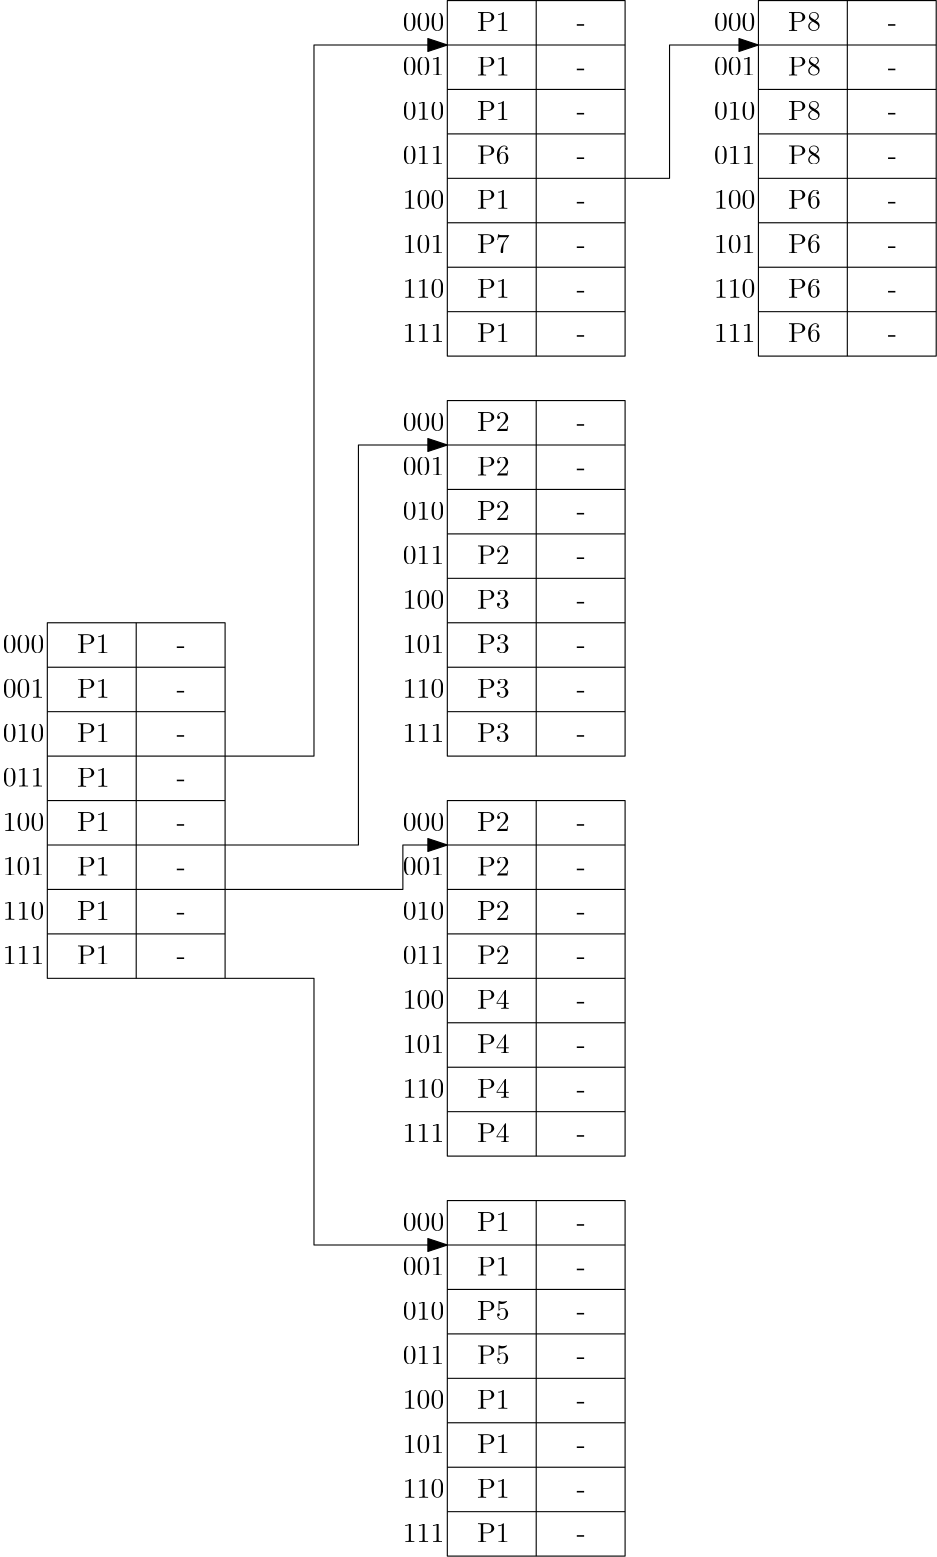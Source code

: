 <?xml version="1.0"?>
<!DOCTYPE ipe SYSTEM "ipe.dtd">
<ipe version="70218" creator="Ipe 7.2.28">
<info created="D:20241101155341" modified="D:20241101160454"/>
<ipestyle name="basic">
<symbol name="arrow/arc(spx)">
<path stroke="sym-stroke" fill="sym-stroke" pen="sym-pen">
0 0 m
-1 0.333 l
-1 -0.333 l
h
</path>
</symbol>
<symbol name="arrow/farc(spx)">
<path stroke="sym-stroke" fill="white" pen="sym-pen">
0 0 m
-1 0.333 l
-1 -0.333 l
h
</path>
</symbol>
<symbol name="arrow/ptarc(spx)">
<path stroke="sym-stroke" fill="sym-stroke" pen="sym-pen">
0 0 m
-1 0.333 l
-0.8 0 l
-1 -0.333 l
h
</path>
</symbol>
<symbol name="arrow/fptarc(spx)">
<path stroke="sym-stroke" fill="white" pen="sym-pen">
0 0 m
-1 0.333 l
-0.8 0 l
-1 -0.333 l
h
</path>
</symbol>
<symbol name="mark/circle(sx)" transformations="translations">
<path fill="sym-stroke">
0.6 0 0 0.6 0 0 e
0.4 0 0 0.4 0 0 e
</path>
</symbol>
<symbol name="mark/disk(sx)" transformations="translations">
<path fill="sym-stroke">
0.6 0 0 0.6 0 0 e
</path>
</symbol>
<symbol name="mark/fdisk(sfx)" transformations="translations">
<group>
<path fill="sym-fill">
0.5 0 0 0.5 0 0 e
</path>
<path fill="sym-stroke" fillrule="eofill">
0.6 0 0 0.6 0 0 e
0.4 0 0 0.4 0 0 e
</path>
</group>
</symbol>
<symbol name="mark/box(sx)" transformations="translations">
<path fill="sym-stroke" fillrule="eofill">
-0.6 -0.6 m
0.6 -0.6 l
0.6 0.6 l
-0.6 0.6 l
h
-0.4 -0.4 m
0.4 -0.4 l
0.4 0.4 l
-0.4 0.4 l
h
</path>
</symbol>
<symbol name="mark/square(sx)" transformations="translations">
<path fill="sym-stroke">
-0.6 -0.6 m
0.6 -0.6 l
0.6 0.6 l
-0.6 0.6 l
h
</path>
</symbol>
<symbol name="mark/fsquare(sfx)" transformations="translations">
<group>
<path fill="sym-fill">
-0.5 -0.5 m
0.5 -0.5 l
0.5 0.5 l
-0.5 0.5 l
h
</path>
<path fill="sym-stroke" fillrule="eofill">
-0.6 -0.6 m
0.6 -0.6 l
0.6 0.6 l
-0.6 0.6 l
h
-0.4 -0.4 m
0.4 -0.4 l
0.4 0.4 l
-0.4 0.4 l
h
</path>
</group>
</symbol>
<symbol name="mark/cross(sx)" transformations="translations">
<group>
<path fill="sym-stroke">
-0.43 -0.57 m
0.57 0.43 l
0.43 0.57 l
-0.57 -0.43 l
h
</path>
<path fill="sym-stroke">
-0.43 0.57 m
0.57 -0.43 l
0.43 -0.57 l
-0.57 0.43 l
h
</path>
</group>
</symbol>
<symbol name="arrow/fnormal(spx)">
<path stroke="sym-stroke" fill="white" pen="sym-pen">
0 0 m
-1 0.333 l
-1 -0.333 l
h
</path>
</symbol>
<symbol name="arrow/pointed(spx)">
<path stroke="sym-stroke" fill="sym-stroke" pen="sym-pen">
0 0 m
-1 0.333 l
-0.8 0 l
-1 -0.333 l
h
</path>
</symbol>
<symbol name="arrow/fpointed(spx)">
<path stroke="sym-stroke" fill="white" pen="sym-pen">
0 0 m
-1 0.333 l
-0.8 0 l
-1 -0.333 l
h
</path>
</symbol>
<symbol name="arrow/linear(spx)">
<path stroke="sym-stroke" pen="sym-pen">
-1 0.333 m
0 0 l
-1 -0.333 l
</path>
</symbol>
<symbol name="arrow/fdouble(spx)">
<path stroke="sym-stroke" fill="white" pen="sym-pen">
0 0 m
-1 0.333 l
-1 -0.333 l
h
-1 0 m
-2 0.333 l
-2 -0.333 l
h
</path>
</symbol>
<symbol name="arrow/double(spx)">
<path stroke="sym-stroke" fill="sym-stroke" pen="sym-pen">
0 0 m
-1 0.333 l
-1 -0.333 l
h
-1 0 m
-2 0.333 l
-2 -0.333 l
h
</path>
</symbol>
<symbol name="arrow/mid-normal(spx)">
<path stroke="sym-stroke" fill="sym-stroke" pen="sym-pen">
0.5 0 m
-0.5 0.333 l
-0.5 -0.333 l
h
</path>
</symbol>
<symbol name="arrow/mid-fnormal(spx)">
<path stroke="sym-stroke" fill="white" pen="sym-pen">
0.5 0 m
-0.5 0.333 l
-0.5 -0.333 l
h
</path>
</symbol>
<symbol name="arrow/mid-pointed(spx)">
<path stroke="sym-stroke" fill="sym-stroke" pen="sym-pen">
0.5 0 m
-0.5 0.333 l
-0.3 0 l
-0.5 -0.333 l
h
</path>
</symbol>
<symbol name="arrow/mid-fpointed(spx)">
<path stroke="sym-stroke" fill="white" pen="sym-pen">
0.5 0 m
-0.5 0.333 l
-0.3 0 l
-0.5 -0.333 l
h
</path>
</symbol>
<symbol name="arrow/mid-double(spx)">
<path stroke="sym-stroke" fill="sym-stroke" pen="sym-pen">
1 0 m
0 0.333 l
0 -0.333 l
h
0 0 m
-1 0.333 l
-1 -0.333 l
h
</path>
</symbol>
<symbol name="arrow/mid-fdouble(spx)">
<path stroke="sym-stroke" fill="white" pen="sym-pen">
1 0 m
0 0.333 l
0 -0.333 l
h
0 0 m
-1 0.333 l
-1 -0.333 l
h
</path>
</symbol>
<anglesize name="22.5 deg" value="22.5"/>
<anglesize name="30 deg" value="30"/>
<anglesize name="45 deg" value="45"/>
<anglesize name="60 deg" value="60"/>
<anglesize name="90 deg" value="90"/>
<arrowsize name="large" value="10"/>
<arrowsize name="small" value="5"/>
<arrowsize name="tiny" value="3"/>
<color name="blue" value="0 0 1"/>
<color name="brown" value="0.647 0.165 0.165"/>
<color name="darkblue" value="0 0 0.545"/>
<color name="darkcyan" value="0 0.545 0.545"/>
<color name="darkgray" value="0.663"/>
<color name="darkgreen" value="0 0.392 0"/>
<color name="darkmagenta" value="0.545 0 0.545"/>
<color name="darkorange" value="1 0.549 0"/>
<color name="darkred" value="0.545 0 0"/>
<color name="gold" value="1 0.843 0"/>
<color name="gray" value="0.745"/>
<color name="green" value="0 1 0"/>
<color name="lightblue" value="0.678 0.847 0.902"/>
<color name="lightcyan" value="0.878 1 1"/>
<color name="lightgray" value="0.827"/>
<color name="lightgreen" value="0.565 0.933 0.565"/>
<color name="lightyellow" value="1 1 0.878"/>
<color name="navy" value="0 0 0.502"/>
<color name="orange" value="1 0.647 0"/>
<color name="pink" value="1 0.753 0.796"/>
<color name="purple" value="0.627 0.125 0.941"/>
<color name="red" value="1 0 0"/>
<color name="seagreen" value="0.18 0.545 0.341"/>
<color name="turquoise" value="0.251 0.878 0.816"/>
<color name="violet" value="0.933 0.51 0.933"/>
<color name="yellow" value="1 1 0"/>
<dashstyle name="dash dot dotted" value="[4 2 1 2 1 2] 0"/>
<dashstyle name="dash dotted" value="[4 2 1 2] 0"/>
<dashstyle name="dashed" value="[4] 0"/>
<dashstyle name="dotted" value="[1 3] 0"/>
<gridsize name="10 pts (~3.5 mm)" value="10"/>
<gridsize name="14 pts (~5 mm)" value="14"/>
<gridsize name="16 pts (~6 mm)" value="16"/>
<gridsize name="20 pts (~7 mm)" value="20"/>
<gridsize name="28 pts (~10 mm)" value="28"/>
<gridsize name="32 pts (~12 mm)" value="32"/>
<gridsize name="4 pts" value="4"/>
<gridsize name="56 pts (~20 mm)" value="56"/>
<gridsize name="8 pts (~3 mm)" value="8"/>
<opacity name="10%" value="0.1"/>
<opacity name="30%" value="0.3"/>
<opacity name="50%" value="0.5"/>
<opacity name="75%" value="0.75"/>
<pen name="fat" value="1.2"/>
<pen name="heavier" value="0.8"/>
<pen name="ultrafat" value="2"/>
<symbolsize name="large" value="5"/>
<symbolsize name="small" value="2"/>
<symbolsize name="tiny" value="1.1"/>
<textsize name="Huge" value="\Huge"/>
<textsize name="LARGE" value="\LARGE"/>
<textsize name="Large" value="\Large"/>
<textsize name="footnote" value="\footnotesize"/>
<textsize name="huge" value="\huge"/>
<textsize name="large" value="\large"/>
<textsize name="script" value="\scriptsize"/>
<textsize name="small" value="\small"/>
<textsize name="tiny" value="\tiny"/>
<textstyle name="center" begin="\begin{center}" end="\end{center}"/>
<textstyle name="item" begin="\begin{itemize}\item{}" end="\end{itemize}"/>
<textstyle name="itemize" begin="\begin{itemize}" end="\end{itemize}"/>
<tiling name="falling" angle="-60" step="4" width="1"/>
<tiling name="rising" angle="30" step="4" width="1"/>
</ipestyle>
<page>
<layer name="alpha"/>
<view layers="alpha" active="alpha"/>
<path layer="alpha" matrix="1 0 0 1 0 -96" stroke="black">
128 704 m
128 576 l
192 576 l
192 704 l
h
</path>
<text matrix="1 0 0 1 15.9659 -90.9465" transformations="translations" pos="96 688" stroke="black" type="label" width="14.944" height="6.42" depth="0" valign="baseline">000</text>
<text matrix="1 0 0 1 -0.0341451 -90.9465" transformations="translations" pos="112 672" stroke="black" type="label" width="14.944" height="6.42" depth="0" valign="baseline">001</text>
<text matrix="1 0 0 1 -0.0341451 -90.9465" transformations="translations" pos="112 656" stroke="black" type="label" width="14.944" height="6.42" depth="0" valign="baseline">010</text>
<text matrix="1 0 0 1 -0.0341451 -90.9465" transformations="translations" pos="112 640" stroke="black" type="label" width="14.944" height="6.42" depth="0" valign="baseline">011</text>
<text matrix="1 0 0 1 -0.0341451 -90.9465" transformations="translations" pos="112 624" stroke="black" type="label" width="14.944" height="6.42" depth="0" valign="baseline">100</text>
<text matrix="1 0 0 1 -0.0341451 -90.9465" transformations="translations" pos="112 608" stroke="black" type="label" width="14.944" height="6.42" depth="0" valign="baseline">101</text>
<text matrix="1 0 0 1 -0.0341451 -90.9465" transformations="translations" pos="112 592" stroke="black" type="label" width="14.944" height="6.42" depth="0" valign="baseline">110</text>
<text matrix="1 0 0 1 -0.0341451 -90.9465" transformations="translations" pos="112 576" stroke="black" type="label" width="14.944" height="6.42" depth="0" valign="baseline">111</text>
<path matrix="1 0 0 1 0 -96" stroke="black">
160 704 m
160 576 l
</path>
<path matrix="1 0 0 1 0 -96" stroke="black">
128 688 m
192 688 l
</path>
<path matrix="1 0 0 1 0 -96" stroke="black">
128 672 m
192 672 l
</path>
<path matrix="1 0 0 1 0 -96" stroke="black">
128 656 m
192 656 l
</path>
<path matrix="1 0 0 1 0 -96" stroke="black">
128 640 m
192 640 l
</path>
<path matrix="1 0 0 1 0 -96" stroke="black">
128 624 m
192 624 l
</path>
<path matrix="1 0 0 1 0 -96" stroke="black">
128 608 m
192 608 l
</path>
<path matrix="1 0 0 1 0 -96" stroke="black">
128 592 m
192 592 l
</path>
<text matrix="1 0 0 1 -5.31291 -90.9909" transformations="translations" pos="144 688" stroke="black" type="label" width="11.761" height="6.808" depth="0" valign="baseline">P1</text>
<text matrix="1 0 0 1 -5.31291 -106.991" transformations="translations" pos="144 688" stroke="black" type="label" width="11.761" height="6.808" depth="0" valign="baseline">P1</text>
<text matrix="1 0 0 1 -5.31291 -122.991" transformations="translations" pos="144 688" stroke="black" type="label" width="11.761" height="6.808" depth="0" valign="baseline">P1</text>
<text matrix="1 0 0 1 -5.31291 -138.991" transformations="translations" pos="144 688" stroke="black" type="label" width="11.761" height="6.808" depth="0" valign="baseline">P1</text>
<text matrix="1 0 0 1 -5.31291 -154.991" transformations="translations" pos="144 688" stroke="black" type="label" width="11.761" height="6.808" depth="0" valign="baseline">P1</text>
<text matrix="1 0 0 1 -5.31291 -170.991" transformations="translations" pos="144 688" stroke="black" type="label" width="11.761" height="6.808" depth="0" valign="baseline">P1</text>
<text matrix="1 0 0 1 -5.31291 -186.991" transformations="translations" pos="144 688" stroke="black" type="label" width="11.761" height="6.808" depth="0" valign="baseline">P1</text>
<text matrix="1 0 0 1 -5.31291 -202.991" transformations="translations" pos="144 688" stroke="black" type="label" width="11.761" height="6.808" depth="0" valign="baseline">P1</text>
<text matrix="1 0 0 1 -1.45364 -90.8578" transformations="translations" pos="176 688" stroke="black" type="label" width="3.321" height="4.289" depth="0" valign="baseline">-</text>
<text matrix="1 0 0 1 -1.45364 -90.8578" transformations="translations" pos="176 672" stroke="black" type="label" width="3.321" height="4.289" depth="0" valign="baseline">-</text>
<text matrix="1 0 0 1 -1.45364 -106.858" transformations="translations" pos="176 672" stroke="black" type="label" width="3.321" height="4.289" depth="0" valign="baseline">-</text>
<text matrix="1 0 0 1 -1.45364 -122.858" transformations="translations" pos="176 672" stroke="black" type="label" width="3.321" height="4.289" depth="0" valign="baseline">-</text>
<text matrix="1 0 0 1 -1.45364 -138.858" transformations="translations" pos="176 672" stroke="black" type="label" width="3.321" height="4.289" depth="0" valign="baseline">-</text>
<text matrix="1 0 0 1 -1.45364 -154.858" transformations="translations" pos="176 672" stroke="black" type="label" width="3.321" height="4.289" depth="0" valign="baseline">-</text>
<text matrix="1 0 0 1 -1.45364 -170.858" transformations="translations" pos="176 672" stroke="black" type="label" width="3.321" height="4.289" depth="0" valign="baseline">-</text>
<text matrix="1 0 0 1 -1.45364 -186.858" transformations="translations" pos="176 672" stroke="black" type="label" width="3.321" height="4.289" depth="0" valign="baseline">-</text>
<path matrix="1 0 0 1 144 128" stroke="black">
128 704 m
128 576 l
192 576 l
192 704 l
h
</path>
<text matrix="1 0 0 1 159.966 133.053" transformations="translations" pos="96 688" stroke="black" type="label" width="14.944" height="6.42" depth="0" valign="baseline">000</text>
<text matrix="1 0 0 1 143.966 133.053" transformations="translations" pos="112 672" stroke="black" type="label" width="14.944" height="6.42" depth="0" valign="baseline">001</text>
<text matrix="1 0 0 1 143.966 133.053" transformations="translations" pos="112 656" stroke="black" type="label" width="14.944" height="6.42" depth="0" valign="baseline">010</text>
<text matrix="1 0 0 1 143.966 133.053" transformations="translations" pos="112 640" stroke="black" type="label" width="14.944" height="6.42" depth="0" valign="baseline">011</text>
<text matrix="1 0 0 1 143.966 133.053" transformations="translations" pos="112 624" stroke="black" type="label" width="14.944" height="6.42" depth="0" valign="baseline">100</text>
<text matrix="1 0 0 1 143.966 133.053" transformations="translations" pos="112 608" stroke="black" type="label" width="14.944" height="6.42" depth="0" valign="baseline">101</text>
<text matrix="1 0 0 1 143.966 133.053" transformations="translations" pos="112 592" stroke="black" type="label" width="14.944" height="6.42" depth="0" valign="baseline">110</text>
<text matrix="1 0 0 1 143.966 133.053" transformations="translations" pos="112 576" stroke="black" type="label" width="14.944" height="6.42" depth="0" valign="baseline">111</text>
<path matrix="1 0 0 1 144 128" stroke="black">
160 704 m
160 576 l
</path>
<path matrix="1 0 0 1 144 128" stroke="black">
128 688 m
192 688 l
</path>
<path matrix="1 0 0 1 144 128" stroke="black">
128 672 m
192 672 l
</path>
<path matrix="1 0 0 1 144 128" stroke="black">
128 656 m
192 656 l
</path>
<path matrix="1 0 0 1 144 128" stroke="black">
128 640 m
192 640 l
</path>
<path matrix="1 0 0 1 144 128" stroke="black">
128 624 m
192 624 l
</path>
<path matrix="1 0 0 1 144 128" stroke="black">
128 608 m
192 608 l
</path>
<path matrix="1 0 0 1 144 128" stroke="black">
128 592 m
192 592 l
</path>
<text matrix="1 0 0 1 138.687 133.009" transformations="translations" pos="144 688" stroke="black" type="label" width="11.761" height="6.808" depth="0" valign="baseline">P1</text>
<text matrix="1 0 0 1 138.687 117.009" transformations="translations" pos="144 688" stroke="black" type="label" width="11.761" height="6.808" depth="0" valign="baseline">P1</text>
<text matrix="1 0 0 1 138.687 101.009" transformations="translations" pos="144 688" stroke="black" type="label" width="11.761" height="6.808" depth="0" valign="baseline">P1</text>
<text matrix="1 0 0 1 138.687 85.0091" transformations="translations" pos="144 688" stroke="black" type="label" width="11.761" height="6.808" depth="0" valign="baseline">P6</text>
<text matrix="1 0 0 1 138.687 69.0091" transformations="translations" pos="144 688" stroke="black" type="label" width="11.761" height="6.808" depth="0" valign="baseline">P1</text>
<text matrix="1 0 0 1 138.687 53.0091" transformations="translations" pos="144 688" stroke="black" type="label" width="11.761" height="6.808" depth="0" valign="baseline">P7</text>
<text matrix="1 0 0 1 138.687 37.0091" transformations="translations" pos="144 688" stroke="black" type="label" width="11.761" height="6.808" depth="0" valign="baseline">P1</text>
<text matrix="1 0 0 1 138.687 21.009" transformations="translations" pos="144 688" stroke="black" type="label" width="11.761" height="6.808" depth="0" valign="baseline">P1</text>
<text matrix="1 0 0 1 142.546 133.142" transformations="translations" pos="176 688" stroke="black" type="label" width="3.321" height="4.289" depth="0" valign="baseline">-</text>
<text matrix="1 0 0 1 142.546 133.142" transformations="translations" pos="176 672" stroke="black" type="label" width="3.321" height="4.289" depth="0" valign="baseline">-</text>
<text matrix="1 0 0 1 142.546 117.142" transformations="translations" pos="176 672" stroke="black" type="label" width="3.321" height="4.289" depth="0" valign="baseline">-</text>
<text matrix="1 0 0 1 142.546 101.142" transformations="translations" pos="176 672" stroke="black" type="label" width="3.321" height="4.289" depth="0" valign="baseline">-</text>
<text matrix="1 0 0 1 142.546 85.1422" transformations="translations" pos="176 672" stroke="black" type="label" width="3.321" height="4.289" depth="0" valign="baseline">-</text>
<text matrix="1 0 0 1 142.546 69.1422" transformations="translations" pos="176 672" stroke="black" type="label" width="3.321" height="4.289" depth="0" valign="baseline">-</text>
<text matrix="1 0 0 1 142.546 53.1422" transformations="translations" pos="176 672" stroke="black" type="label" width="3.321" height="4.289" depth="0" valign="baseline">-</text>
<text matrix="1 0 0 1 142.546 37.1422" transformations="translations" pos="176 672" stroke="black" type="label" width="3.321" height="4.289" depth="0" valign="baseline">-</text>
<path matrix="1 0 0 1 144 -16" stroke="black">
128 704 m
128 576 l
192 576 l
192 704 l
h
</path>
<text matrix="1 0 0 1 159.966 -10.9465" transformations="translations" pos="96 688" stroke="black" type="label" width="14.944" height="6.42" depth="0" valign="baseline">000</text>
<text matrix="1 0 0 1 143.966 -10.9465" transformations="translations" pos="112 672" stroke="black" type="label" width="14.944" height="6.42" depth="0" valign="baseline">001</text>
<text matrix="1 0 0 1 143.966 -10.9465" transformations="translations" pos="112 656" stroke="black" type="label" width="14.944" height="6.42" depth="0" valign="baseline">010</text>
<text matrix="1 0 0 1 143.966 -10.9465" transformations="translations" pos="112 640" stroke="black" type="label" width="14.944" height="6.42" depth="0" valign="baseline">011</text>
<text matrix="1 0 0 1 143.966 -10.9465" transformations="translations" pos="112 624" stroke="black" type="label" width="14.944" height="6.42" depth="0" valign="baseline">100</text>
<text matrix="1 0 0 1 143.966 -10.9465" transformations="translations" pos="112 608" stroke="black" type="label" width="14.944" height="6.42" depth="0" valign="baseline">101</text>
<text matrix="1 0 0 1 143.966 -10.9465" transformations="translations" pos="112 592" stroke="black" type="label" width="14.944" height="6.42" depth="0" valign="baseline">110</text>
<text matrix="1 0 0 1 143.966 -10.9465" transformations="translations" pos="112 576" stroke="black" type="label" width="14.944" height="6.42" depth="0" valign="baseline">111</text>
<path matrix="1 0 0 1 144 -16" stroke="black">
160 704 m
160 576 l
</path>
<path matrix="1 0 0 1 144 -16" stroke="black">
128 688 m
192 688 l
</path>
<path matrix="1 0 0 1 144 -16" stroke="black">
128 672 m
192 672 l
</path>
<path matrix="1 0 0 1 144 -16" stroke="black">
128 656 m
192 656 l
</path>
<path matrix="1 0 0 1 144 -16" stroke="black">
128 640 m
192 640 l
</path>
<path matrix="1 0 0 1 144 -16" stroke="black">
128 624 m
192 624 l
</path>
<path matrix="1 0 0 1 144 -16" stroke="black">
128 608 m
192 608 l
</path>
<path matrix="1 0 0 1 144 -16" stroke="black">
128 592 m
192 592 l
</path>
<text matrix="1 0 0 1 138.687 -10.9909" transformations="translations" pos="144 688" stroke="black" type="label" width="11.761" height="6.808" depth="0" valign="baseline">P2</text>
<text matrix="1 0 0 1 138.687 -26.9909" transformations="translations" pos="144 688" stroke="black" type="label" width="11.761" height="6.808" depth="0" valign="baseline">P2</text>
<text matrix="1 0 0 1 138.687 -42.9909" transformations="translations" pos="144 688" stroke="black" type="label" width="11.761" height="6.808" depth="0" valign="baseline">P2</text>
<text matrix="1 0 0 1 138.687 -58.9909" transformations="translations" pos="144 688" stroke="black" type="label" width="11.761" height="6.808" depth="0" valign="baseline">P2</text>
<text matrix="1 0 0 1 138.687 -74.9909" transformations="translations" pos="144 688" stroke="black" type="label" width="11.761" height="6.808" depth="0" valign="baseline">P3</text>
<text matrix="1 0 0 1 138.687 -90.9909" transformations="translations" pos="144 688" stroke="black" type="label" width="11.761" height="6.808" depth="0" valign="baseline">P3</text>
<text matrix="1 0 0 1 138.687 -106.991" transformations="translations" pos="144 688" stroke="black" type="label" width="11.761" height="6.808" depth="0" valign="baseline">P3</text>
<text matrix="1 0 0 1 138.687 -122.991" transformations="translations" pos="144 688" stroke="black" type="label" width="11.761" height="6.808" depth="0" valign="baseline">P3</text>
<text matrix="1 0 0 1 142.546 -10.8578" transformations="translations" pos="176 688" stroke="black" type="label" width="3.321" height="4.289" depth="0" valign="baseline">-</text>
<text matrix="1 0 0 1 142.546 -10.8578" transformations="translations" pos="176 672" stroke="black" type="label" width="3.321" height="4.289" depth="0" valign="baseline">-</text>
<text matrix="1 0 0 1 142.546 -26.8578" transformations="translations" pos="176 672" stroke="black" type="label" width="3.321" height="4.289" depth="0" valign="baseline">-</text>
<text matrix="1 0 0 1 142.546 -42.8578" transformations="translations" pos="176 672" stroke="black" type="label" width="3.321" height="4.289" depth="0" valign="baseline">-</text>
<text matrix="1 0 0 1 142.546 -58.8578" transformations="translations" pos="176 672" stroke="black" type="label" width="3.321" height="4.289" depth="0" valign="baseline">-</text>
<text matrix="1 0 0 1 142.546 -74.8578" transformations="translations" pos="176 672" stroke="black" type="label" width="3.321" height="4.289" depth="0" valign="baseline">-</text>
<text matrix="1 0 0 1 142.546 -90.8578" transformations="translations" pos="176 672" stroke="black" type="label" width="3.321" height="4.289" depth="0" valign="baseline">-</text>
<text matrix="1 0 0 1 142.546 -106.858" transformations="translations" pos="176 672" stroke="black" type="label" width="3.321" height="4.289" depth="0" valign="baseline">-</text>
<path matrix="1 0 0 1 144 -160" stroke="black">
128 704 m
128 576 l
192 576 l
192 704 l
h
</path>
<text matrix="1 0 0 1 159.966 -154.947" transformations="translations" pos="96 688" stroke="black" type="label" width="14.944" height="6.42" depth="0" valign="baseline">000</text>
<text matrix="1 0 0 1 143.966 -154.947" transformations="translations" pos="112 672" stroke="black" type="label" width="14.944" height="6.42" depth="0" valign="baseline">001</text>
<text matrix="1 0 0 1 143.966 -154.947" transformations="translations" pos="112 656" stroke="black" type="label" width="14.944" height="6.42" depth="0" valign="baseline">010</text>
<text matrix="1 0 0 1 143.966 -154.947" transformations="translations" pos="112 640" stroke="black" type="label" width="14.944" height="6.42" depth="0" valign="baseline">011</text>
<text matrix="1 0 0 1 143.966 -154.947" transformations="translations" pos="112 624" stroke="black" type="label" width="14.944" height="6.42" depth="0" valign="baseline">100</text>
<text matrix="1 0 0 1 143.966 -154.947" transformations="translations" pos="112 608" stroke="black" type="label" width="14.944" height="6.42" depth="0" valign="baseline">101</text>
<text matrix="1 0 0 1 143.966 -154.947" transformations="translations" pos="112 592" stroke="black" type="label" width="14.944" height="6.42" depth="0" valign="baseline">110</text>
<text matrix="1 0 0 1 143.966 -154.947" transformations="translations" pos="112 576" stroke="black" type="label" width="14.944" height="6.42" depth="0" valign="baseline">111</text>
<path matrix="1 0 0 1 144 -160" stroke="black">
160 704 m
160 576 l
</path>
<path matrix="1 0 0 1 144 -160" stroke="black">
128 688 m
192 688 l
</path>
<path matrix="1 0 0 1 144 -160" stroke="black">
128 672 m
192 672 l
</path>
<path matrix="1 0 0 1 144 -160" stroke="black">
128 656 m
192 656 l
</path>
<path matrix="1 0 0 1 144 -160" stroke="black">
128 640 m
192 640 l
</path>
<path matrix="1 0 0 1 144 -160" stroke="black">
128 624 m
192 624 l
</path>
<path matrix="1 0 0 1 144 -160" stroke="black">
128 608 m
192 608 l
</path>
<path matrix="1 0 0 1 144 -160" stroke="black">
128 592 m
192 592 l
</path>
<text matrix="1 0 0 1 138.687 -154.991" transformations="translations" pos="144 688" stroke="black" type="label" width="11.761" height="6.808" depth="0" valign="baseline">P2</text>
<text matrix="1 0 0 1 138.687 -170.991" transformations="translations" pos="144 688" stroke="black" type="label" width="11.761" height="6.808" depth="0" valign="baseline">P2</text>
<text matrix="1 0 0 1 138.687 -186.991" transformations="translations" pos="144 688" stroke="black" type="label" width="11.761" height="6.808" depth="0" valign="baseline">P2</text>
<text matrix="1 0 0 1 138.687 -202.991" transformations="translations" pos="144 688" stroke="black" type="label" width="11.761" height="6.808" depth="0" valign="baseline">P2</text>
<text matrix="1 0 0 1 138.687 -218.991" transformations="translations" pos="144 688" stroke="black" type="label" width="11.761" height="6.808" depth="0" valign="baseline">P4</text>
<text matrix="1 0 0 1 138.687 -234.991" transformations="translations" pos="144 688" stroke="black" type="label" width="11.761" height="6.808" depth="0" valign="baseline">P4</text>
<text matrix="1 0 0 1 138.687 -250.991" transformations="translations" pos="144 688" stroke="black" type="label" width="11.761" height="6.808" depth="0" valign="baseline">P4</text>
<text matrix="1 0 0 1 138.687 -266.991" transformations="translations" pos="144 688" stroke="black" type="label" width="11.761" height="6.808" depth="0" valign="baseline">P4</text>
<text matrix="1 0 0 1 142.546 -154.858" transformations="translations" pos="176 688" stroke="black" type="label" width="3.321" height="4.289" depth="0" valign="baseline">-</text>
<text matrix="1 0 0 1 142.546 -154.858" transformations="translations" pos="176 672" stroke="black" type="label" width="3.321" height="4.289" depth="0" valign="baseline">-</text>
<text matrix="1 0 0 1 142.546 -170.858" transformations="translations" pos="176 672" stroke="black" type="label" width="3.321" height="4.289" depth="0" valign="baseline">-</text>
<text matrix="1 0 0 1 142.546 -186.858" transformations="translations" pos="176 672" stroke="black" type="label" width="3.321" height="4.289" depth="0" valign="baseline">-</text>
<text matrix="1 0 0 1 142.546 -202.858" transformations="translations" pos="176 672" stroke="black" type="label" width="3.321" height="4.289" depth="0" valign="baseline">-</text>
<text matrix="1 0 0 1 142.546 -218.858" transformations="translations" pos="176 672" stroke="black" type="label" width="3.321" height="4.289" depth="0" valign="baseline">-</text>
<text matrix="1 0 0 1 142.546 -234.858" transformations="translations" pos="176 672" stroke="black" type="label" width="3.321" height="4.289" depth="0" valign="baseline">-</text>
<text matrix="1 0 0 1 142.546 -250.858" transformations="translations" pos="176 672" stroke="black" type="label" width="3.321" height="4.289" depth="0" valign="baseline">-</text>
<path matrix="1 0 0 1 144 -304" stroke="black">
128 704 m
128 576 l
192 576 l
192 704 l
h
</path>
<text matrix="1 0 0 1 159.966 -298.947" transformations="translations" pos="96 688" stroke="black" type="label" width="14.944" height="6.42" depth="0" valign="baseline">000</text>
<text matrix="1 0 0 1 143.966 -298.947" transformations="translations" pos="112 672" stroke="black" type="label" width="14.944" height="6.42" depth="0" valign="baseline">001</text>
<text matrix="1 0 0 1 143.966 -298.947" transformations="translations" pos="112 656" stroke="black" type="label" width="14.944" height="6.42" depth="0" valign="baseline">010</text>
<text matrix="1 0 0 1 143.966 -298.947" transformations="translations" pos="112 640" stroke="black" type="label" width="14.944" height="6.42" depth="0" valign="baseline">011</text>
<text matrix="1 0 0 1 143.966 -298.947" transformations="translations" pos="112 624" stroke="black" type="label" width="14.944" height="6.42" depth="0" valign="baseline">100</text>
<text matrix="1 0 0 1 143.966 -298.947" transformations="translations" pos="112 608" stroke="black" type="label" width="14.944" height="6.42" depth="0" valign="baseline">101</text>
<text matrix="1 0 0 1 143.966 -298.947" transformations="translations" pos="112 592" stroke="black" type="label" width="14.944" height="6.42" depth="0" valign="baseline">110</text>
<text matrix="1 0 0 1 143.966 -298.947" transformations="translations" pos="112 576" stroke="black" type="label" width="14.944" height="6.42" depth="0" valign="baseline">111</text>
<path matrix="1 0 0 1 144 -304" stroke="black">
160 704 m
160 576 l
</path>
<path matrix="1 0 0 1 144 -304" stroke="black">
128 688 m
192 688 l
</path>
<path matrix="1 0 0 1 144 -304" stroke="black">
128 672 m
192 672 l
</path>
<path matrix="1 0 0 1 144 -304" stroke="black">
128 656 m
192 656 l
</path>
<path matrix="1 0 0 1 144 -304" stroke="black">
128 640 m
192 640 l
</path>
<path matrix="1 0 0 1 144 -304" stroke="black">
128 624 m
192 624 l
</path>
<path matrix="1 0 0 1 144 -304" stroke="black">
128 608 m
192 608 l
</path>
<path matrix="1 0 0 1 144 -304" stroke="black">
128 592 m
192 592 l
</path>
<text matrix="1 0 0 1 138.687 -298.991" transformations="translations" pos="144 688" stroke="black" type="label" width="11.761" height="6.808" depth="0" valign="baseline">P1</text>
<text matrix="1 0 0 1 138.687 -314.991" transformations="translations" pos="144 688" stroke="black" type="label" width="11.761" height="6.808" depth="0" valign="baseline">P1</text>
<text matrix="1 0 0 1 138.687 -330.991" transformations="translations" pos="144 688" stroke="black" type="label" width="11.761" height="6.808" depth="0" valign="baseline">P5</text>
<text matrix="1 0 0 1 138.687 -346.991" transformations="translations" pos="144 688" stroke="black" type="label" width="11.761" height="6.808" depth="0" valign="baseline">P5</text>
<text matrix="1 0 0 1 138.687 -362.991" transformations="translations" pos="144 688" stroke="black" type="label" width="11.761" height="6.808" depth="0" valign="baseline">P1</text>
<text matrix="1 0 0 1 138.687 -378.991" transformations="translations" pos="144 688" stroke="black" type="label" width="11.761" height="6.808" depth="0" valign="baseline">P1</text>
<text matrix="1 0 0 1 138.687 -394.991" transformations="translations" pos="144 688" stroke="black" type="label" width="11.761" height="6.808" depth="0" valign="baseline">P1</text>
<text matrix="1 0 0 1 138.687 -410.991" transformations="translations" pos="144 688" stroke="black" type="label" width="11.761" height="6.808" depth="0" valign="baseline">P1</text>
<text matrix="1 0 0 1 142.546 -298.858" transformations="translations" pos="176 688" stroke="black" type="label" width="3.321" height="4.289" depth="0" valign="baseline">-</text>
<text matrix="1 0 0 1 142.546 -298.858" transformations="translations" pos="176 672" stroke="black" type="label" width="3.321" height="4.289" depth="0" valign="baseline">-</text>
<text matrix="1 0 0 1 142.546 -314.858" transformations="translations" pos="176 672" stroke="black" type="label" width="3.321" height="4.289" depth="0" valign="baseline">-</text>
<text matrix="1 0 0 1 142.546 -330.858" transformations="translations" pos="176 672" stroke="black" type="label" width="3.321" height="4.289" depth="0" valign="baseline">-</text>
<text matrix="1 0 0 1 142.546 -346.858" transformations="translations" pos="176 672" stroke="black" type="label" width="3.321" height="4.289" depth="0" valign="baseline">-</text>
<text matrix="1 0 0 1 142.546 -362.858" transformations="translations" pos="176 672" stroke="black" type="label" width="3.321" height="4.289" depth="0" valign="baseline">-</text>
<text matrix="1 0 0 1 142.546 -378.858" transformations="translations" pos="176 672" stroke="black" type="label" width="3.321" height="4.289" depth="0" valign="baseline">-</text>
<text matrix="1 0 0 1 142.546 -394.858" transformations="translations" pos="176 672" stroke="black" type="label" width="3.321" height="4.289" depth="0" valign="baseline">-</text>
<path stroke="black" arrow="normal/normal">
192 560 m
224 560 l
224 816 l
272 816 l
</path>
<path stroke="black" arrow="normal/normal">
192 528 m
240 528 l
240 672 l
272 672 l
</path>
<path stroke="black" arrow="normal/normal">
192 512 m
224 512 l
256 512 l
256 528 l
272 528 l
</path>
<path stroke="black" arrow="normal/normal">
192 480 m
224 480 l
224 384 l
272 384 l
</path>
<path matrix="1 0 0 1 256 128" stroke="black">
128 704 m
128 576 l
192 576 l
192 704 l
h
</path>
<text matrix="1 0 0 1 271.966 133.053" transformations="translations" pos="96 688" stroke="black" type="label" width="14.944" height="6.42" depth="0" valign="baseline">000</text>
<text matrix="1 0 0 1 255.966 133.053" transformations="translations" pos="112 672" stroke="black" type="label" width="14.944" height="6.42" depth="0" valign="baseline">001</text>
<text matrix="1 0 0 1 255.966 133.053" transformations="translations" pos="112 656" stroke="black" type="label" width="14.944" height="6.42" depth="0" valign="baseline">010</text>
<text matrix="1 0 0 1 255.966 133.053" transformations="translations" pos="112 640" stroke="black" type="label" width="14.944" height="6.42" depth="0" valign="baseline">011</text>
<text matrix="1 0 0 1 255.966 133.053" transformations="translations" pos="112 624" stroke="black" type="label" width="14.944" height="6.42" depth="0" valign="baseline">100</text>
<text matrix="1 0 0 1 255.966 133.053" transformations="translations" pos="112 608" stroke="black" type="label" width="14.944" height="6.42" depth="0" valign="baseline">101</text>
<text matrix="1 0 0 1 255.966 133.053" transformations="translations" pos="112 592" stroke="black" type="label" width="14.944" height="6.42" depth="0" valign="baseline">110</text>
<text matrix="1 0 0 1 255.966 133.053" transformations="translations" pos="112 576" stroke="black" type="label" width="14.944" height="6.42" depth="0" valign="baseline">111</text>
<path matrix="1 0 0 1 256 128" stroke="black">
160 704 m
160 576 l
</path>
<path matrix="1 0 0 1 256 128" stroke="black">
128 688 m
192 688 l
</path>
<path matrix="1 0 0 1 256 128" stroke="black">
128 672 m
192 672 l
</path>
<path matrix="1 0 0 1 256 128" stroke="black">
128 656 m
192 656 l
</path>
<path matrix="1 0 0 1 256 128" stroke="black">
128 640 m
192 640 l
</path>
<path matrix="1 0 0 1 256 128" stroke="black">
128 624 m
192 624 l
</path>
<path matrix="1 0 0 1 256 128" stroke="black">
128 608 m
192 608 l
</path>
<path matrix="1 0 0 1 256 128" stroke="black">
128 592 m
192 592 l
</path>
<text matrix="1 0 0 1 250.687 133.009" transformations="translations" pos="144 688" stroke="black" type="label" width="11.761" height="6.808" depth="0" valign="baseline">P8</text>
<text matrix="1 0 0 1 250.687 117.009" transformations="translations" pos="144 688" stroke="black" type="label" width="11.761" height="6.808" depth="0" valign="baseline">P8</text>
<text matrix="1 0 0 1 250.687 101.009" transformations="translations" pos="144 688" stroke="black" type="label" width="11.761" height="6.808" depth="0" valign="baseline">P8</text>
<text matrix="1 0 0 1 250.687 85.0091" transformations="translations" pos="144 688" stroke="black" type="label" width="11.761" height="6.808" depth="0" valign="baseline">P8</text>
<text matrix="1 0 0 1 250.687 69.0091" transformations="translations" pos="144 688" stroke="black" type="label" width="11.761" height="6.808" depth="0" valign="baseline">P6</text>
<text matrix="1 0 0 1 250.687 53.0091" transformations="translations" pos="144 688" stroke="black" type="label" width="11.761" height="6.808" depth="0" valign="baseline">P6</text>
<text matrix="1 0 0 1 250.687 37.0091" transformations="translations" pos="144 688" stroke="black" type="label" width="11.761" height="6.808" depth="0" valign="baseline">P6</text>
<text matrix="1 0 0 1 250.687 21.009" transformations="translations" pos="144 688" stroke="black" type="label" width="11.761" height="6.808" depth="0" valign="baseline">P6</text>
<text matrix="1 0 0 1 254.546 133.142" transformations="translations" pos="176 688" stroke="black" type="label" width="3.321" height="4.289" depth="0" valign="baseline">-</text>
<text matrix="1 0 0 1 254.546 133.142" transformations="translations" pos="176 672" stroke="black" type="label" width="3.321" height="4.289" depth="0" valign="baseline">-</text>
<text matrix="1 0 0 1 254.546 117.142" transformations="translations" pos="176 672" stroke="black" type="label" width="3.321" height="4.289" depth="0" valign="baseline">-</text>
<text matrix="1 0 0 1 254.546 101.142" transformations="translations" pos="176 672" stroke="black" type="label" width="3.321" height="4.289" depth="0" valign="baseline">-</text>
<text matrix="1 0 0 1 254.546 85.1422" transformations="translations" pos="176 672" stroke="black" type="label" width="3.321" height="4.289" depth="0" valign="baseline">-</text>
<text matrix="1 0 0 1 254.546 69.1422" transformations="translations" pos="176 672" stroke="black" type="label" width="3.321" height="4.289" depth="0" valign="baseline">-</text>
<text matrix="1 0 0 1 254.546 53.1422" transformations="translations" pos="176 672" stroke="black" type="label" width="3.321" height="4.289" depth="0" valign="baseline">-</text>
<text matrix="1 0 0 1 254.546 37.1422" transformations="translations" pos="176 672" stroke="black" type="label" width="3.321" height="4.289" depth="0" valign="baseline">-</text>
<path stroke="black" arrow="normal/normal">
336 768 m
352 768 l
352 816 l
384 816 l
</path>
</page>
</ipe>
